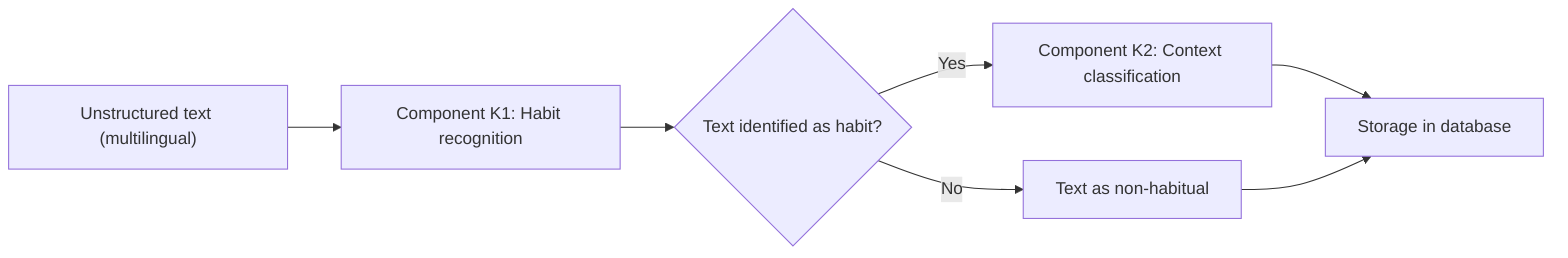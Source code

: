 flowchart LR
    A["Unstructured text (multilingual)"]
    B["Component K1: Habit recognition"]
    C{"Text identified as habit?"}
    D["Component K2: Context classification"]
    E["Text as non-habitual"]
    F["Storage in database"]

    A --> B
    B --> C
    C -- "Yes" --> D
    C -- "No" --> E
    D --> F
    E --> F